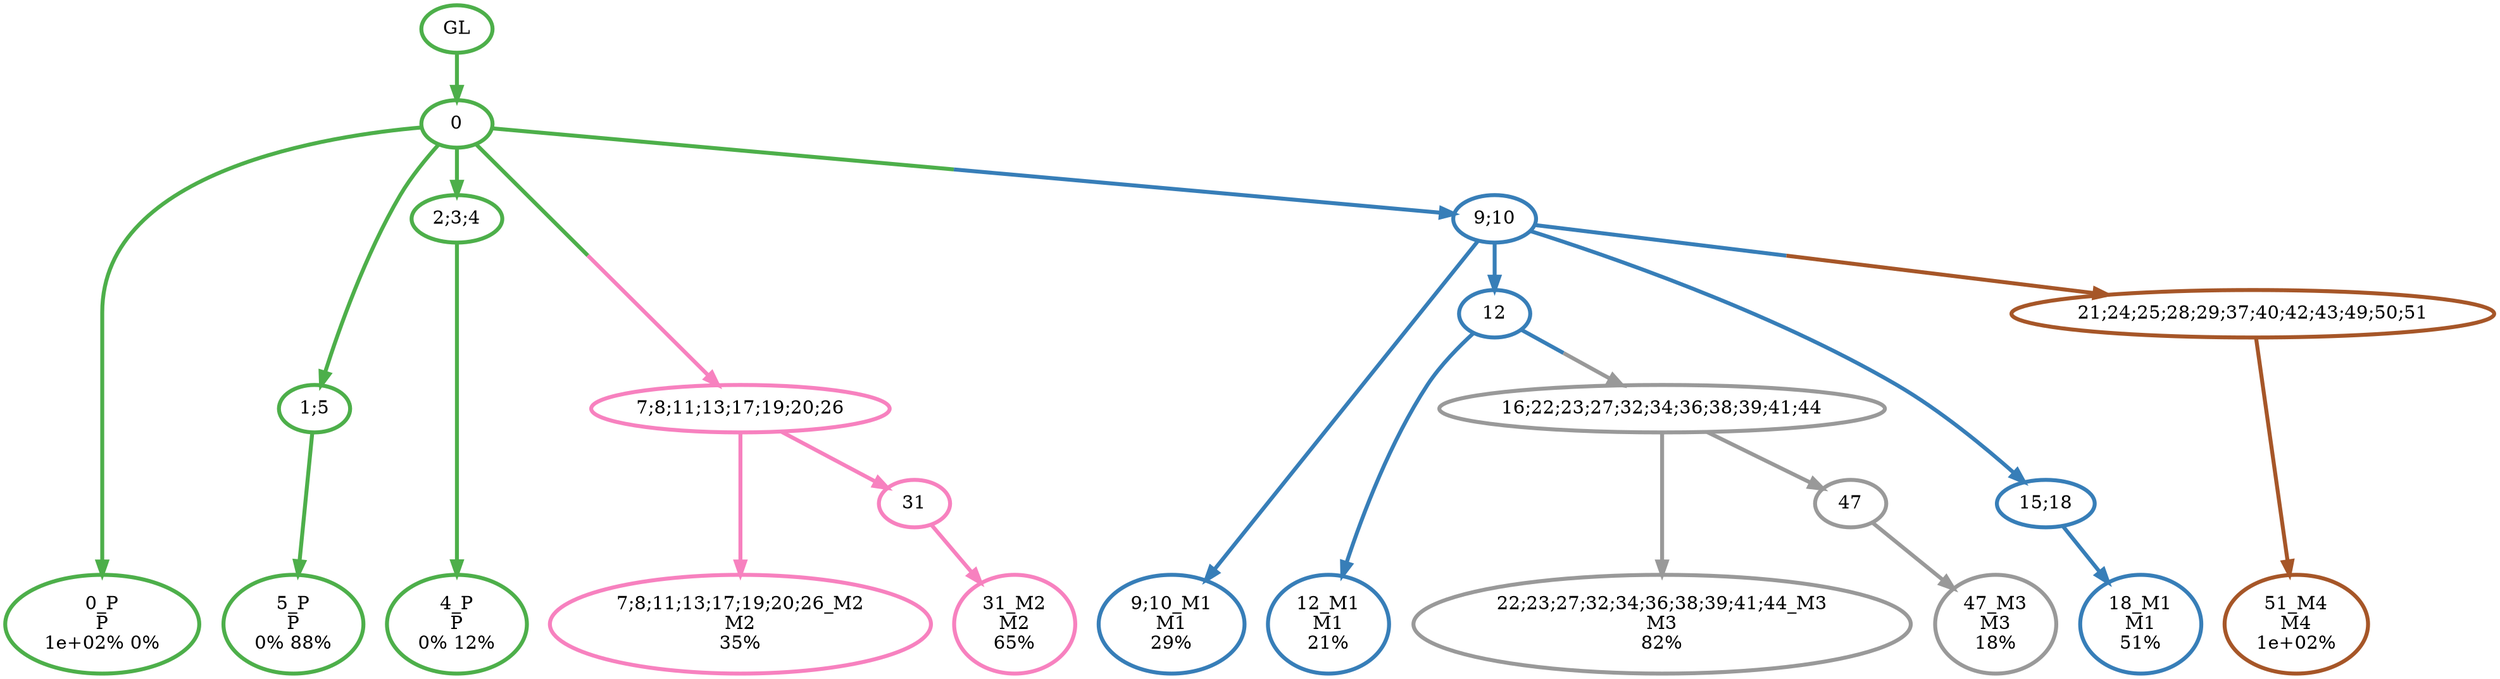 digraph T {
	{
		rank=same
		20 [penwidth=3,colorscheme=set19,color=3,label="0_P\nP\n1e+02% 0%"]
		18 [penwidth=3,colorscheme=set19,color=3,label="5_P\nP\n0% 88%"]
		16 [penwidth=3,colorscheme=set19,color=3,label="4_P\nP\n0% 12%"]
		15 [penwidth=3,colorscheme=set19,color=2,label="9;10_M1\nM1\n29%"]
		13 [penwidth=3,colorscheme=set19,color=2,label="12_M1\nM1\n21%"]
		11 [penwidth=3,colorscheme=set19,color=2,label="18_M1\nM1\n51%"]
		10 [penwidth=3,colorscheme=set19,color=8,label="7;8;11;13;17;19;20;26_M2\nM2\n35%"]
		8 [penwidth=3,colorscheme=set19,color=8,label="31_M2\nM2\n65%"]
		7 [penwidth=3,colorscheme=set19,color=9,label="22;23;27;32;34;36;38;39;41;44_M3\nM3\n82%"]
		5 [penwidth=3,colorscheme=set19,color=9,label="47_M3\nM3\n18%"]
		4 [penwidth=3,colorscheme=set19,color=7,label="51_M4\nM4\n1e+02%"]
	}
	22 [penwidth=3,colorscheme=set19,color=3,label="GL"]
	21 [penwidth=3,colorscheme=set19,color=3,label="0"]
	19 [penwidth=3,colorscheme=set19,color=3,label="1;5"]
	17 [penwidth=3,colorscheme=set19,color=3,label="2;3;4"]
	14 [penwidth=3,colorscheme=set19,color=2,label="12"]
	12 [penwidth=3,colorscheme=set19,color=2,label="15;18"]
	9 [penwidth=3,colorscheme=set19,color=8,label="31"]
	6 [penwidth=3,colorscheme=set19,color=9,label="47"]
	3 [penwidth=3,colorscheme=set19,color=7,label="21;24;25;28;29;37;40;42;43;49;50;51"]
	2 [penwidth=3,colorscheme=set19,color=9,label="16;22;23;27;32;34;36;38;39;41;44"]
	1 [penwidth=3,colorscheme=set19,color=8,label="7;8;11;13;17;19;20;26"]
	0 [penwidth=3,colorscheme=set19,color=2,label="9;10"]
	22 -> 21 [penwidth=3,colorscheme=set19,color=3]
	21 -> 20 [penwidth=3,colorscheme=set19,color=3]
	21 -> 17 [penwidth=3,colorscheme=set19,color=3]
	21 -> 19 [penwidth=3,colorscheme=set19,color=3]
	21 -> 1 [penwidth=3,colorscheme=set19,color="3;0.5:8"]
	21 -> 0 [penwidth=3,colorscheme=set19,color="3;0.5:2"]
	19 -> 18 [penwidth=3,colorscheme=set19,color=3]
	17 -> 16 [penwidth=3,colorscheme=set19,color=3]
	14 -> 13 [penwidth=3,colorscheme=set19,color=2]
	14 -> 2 [penwidth=3,colorscheme=set19,color="2;0.5:9"]
	12 -> 11 [penwidth=3,colorscheme=set19,color=2]
	9 -> 8 [penwidth=3,colorscheme=set19,color=8]
	6 -> 5 [penwidth=3,colorscheme=set19,color=9]
	3 -> 4 [penwidth=3,colorscheme=set19,color=7]
	2 -> 7 [penwidth=3,colorscheme=set19,color=9]
	2 -> 6 [penwidth=3,colorscheme=set19,color=9]
	1 -> 10 [penwidth=3,colorscheme=set19,color=8]
	1 -> 9 [penwidth=3,colorscheme=set19,color=8]
	0 -> 15 [penwidth=3,colorscheme=set19,color=2]
	0 -> 14 [penwidth=3,colorscheme=set19,color=2]
	0 -> 12 [penwidth=3,colorscheme=set19,color=2]
	0 -> 3 [penwidth=3,colorscheme=set19,color="2;0.5:7"]
}
